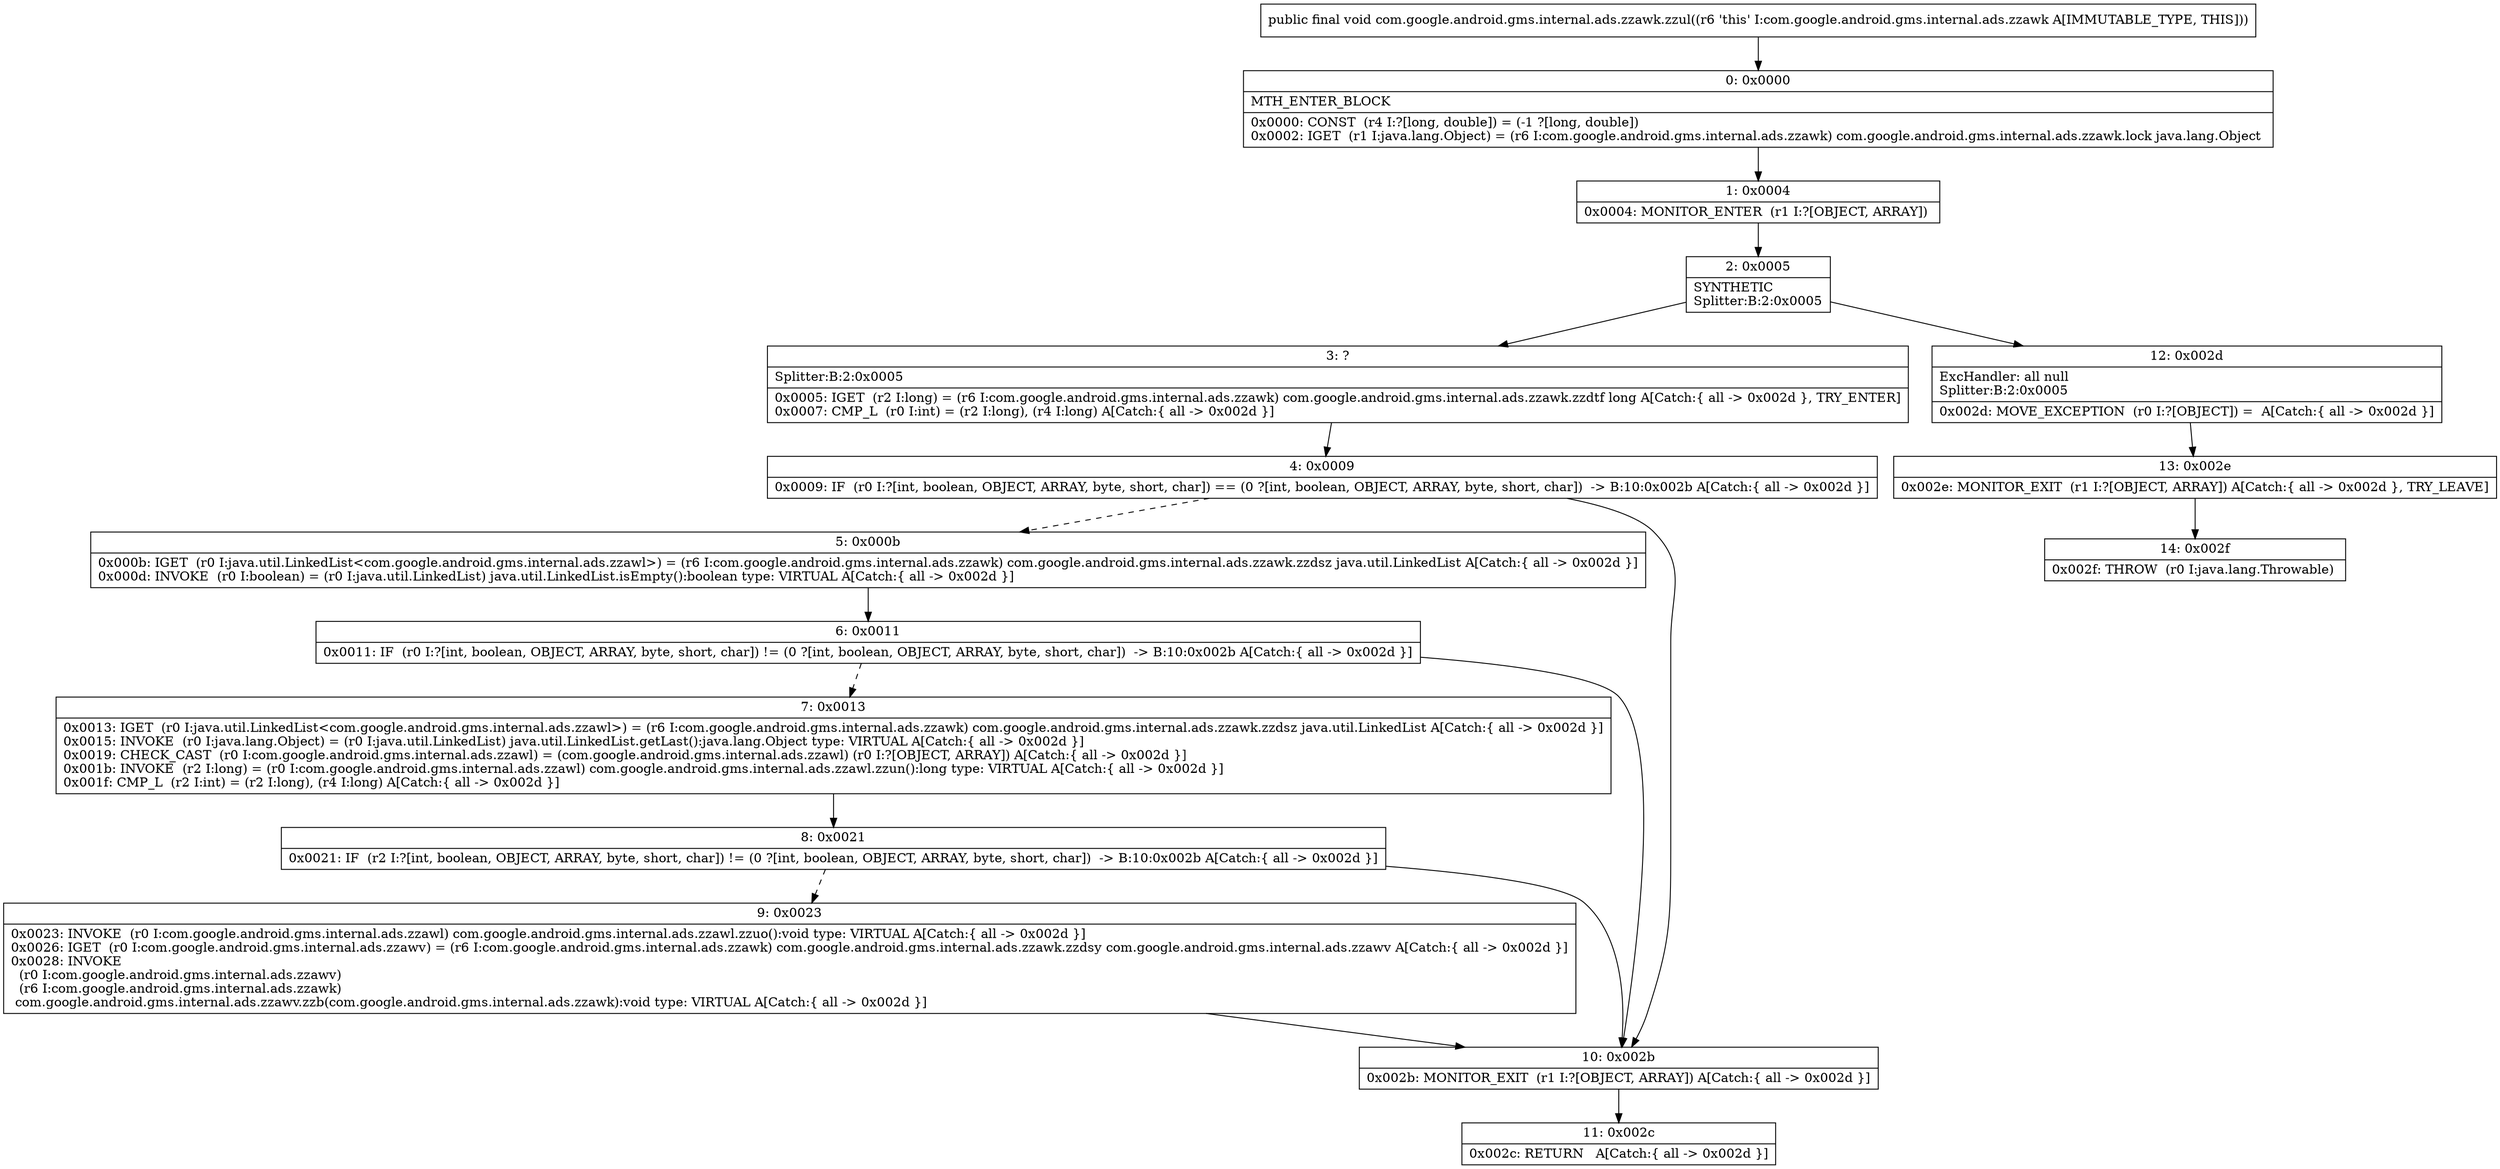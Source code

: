 digraph "CFG forcom.google.android.gms.internal.ads.zzawk.zzul()V" {
Node_0 [shape=record,label="{0\:\ 0x0000|MTH_ENTER_BLOCK\l|0x0000: CONST  (r4 I:?[long, double]) = (\-1 ?[long, double]) \l0x0002: IGET  (r1 I:java.lang.Object) = (r6 I:com.google.android.gms.internal.ads.zzawk) com.google.android.gms.internal.ads.zzawk.lock java.lang.Object \l}"];
Node_1 [shape=record,label="{1\:\ 0x0004|0x0004: MONITOR_ENTER  (r1 I:?[OBJECT, ARRAY]) \l}"];
Node_2 [shape=record,label="{2\:\ 0x0005|SYNTHETIC\lSplitter:B:2:0x0005\l}"];
Node_3 [shape=record,label="{3\:\ ?|Splitter:B:2:0x0005\l|0x0005: IGET  (r2 I:long) = (r6 I:com.google.android.gms.internal.ads.zzawk) com.google.android.gms.internal.ads.zzawk.zzdtf long A[Catch:\{ all \-\> 0x002d \}, TRY_ENTER]\l0x0007: CMP_L  (r0 I:int) = (r2 I:long), (r4 I:long) A[Catch:\{ all \-\> 0x002d \}]\l}"];
Node_4 [shape=record,label="{4\:\ 0x0009|0x0009: IF  (r0 I:?[int, boolean, OBJECT, ARRAY, byte, short, char]) == (0 ?[int, boolean, OBJECT, ARRAY, byte, short, char])  \-\> B:10:0x002b A[Catch:\{ all \-\> 0x002d \}]\l}"];
Node_5 [shape=record,label="{5\:\ 0x000b|0x000b: IGET  (r0 I:java.util.LinkedList\<com.google.android.gms.internal.ads.zzawl\>) = (r6 I:com.google.android.gms.internal.ads.zzawk) com.google.android.gms.internal.ads.zzawk.zzdsz java.util.LinkedList A[Catch:\{ all \-\> 0x002d \}]\l0x000d: INVOKE  (r0 I:boolean) = (r0 I:java.util.LinkedList) java.util.LinkedList.isEmpty():boolean type: VIRTUAL A[Catch:\{ all \-\> 0x002d \}]\l}"];
Node_6 [shape=record,label="{6\:\ 0x0011|0x0011: IF  (r0 I:?[int, boolean, OBJECT, ARRAY, byte, short, char]) != (0 ?[int, boolean, OBJECT, ARRAY, byte, short, char])  \-\> B:10:0x002b A[Catch:\{ all \-\> 0x002d \}]\l}"];
Node_7 [shape=record,label="{7\:\ 0x0013|0x0013: IGET  (r0 I:java.util.LinkedList\<com.google.android.gms.internal.ads.zzawl\>) = (r6 I:com.google.android.gms.internal.ads.zzawk) com.google.android.gms.internal.ads.zzawk.zzdsz java.util.LinkedList A[Catch:\{ all \-\> 0x002d \}]\l0x0015: INVOKE  (r0 I:java.lang.Object) = (r0 I:java.util.LinkedList) java.util.LinkedList.getLast():java.lang.Object type: VIRTUAL A[Catch:\{ all \-\> 0x002d \}]\l0x0019: CHECK_CAST  (r0 I:com.google.android.gms.internal.ads.zzawl) = (com.google.android.gms.internal.ads.zzawl) (r0 I:?[OBJECT, ARRAY]) A[Catch:\{ all \-\> 0x002d \}]\l0x001b: INVOKE  (r2 I:long) = (r0 I:com.google.android.gms.internal.ads.zzawl) com.google.android.gms.internal.ads.zzawl.zzun():long type: VIRTUAL A[Catch:\{ all \-\> 0x002d \}]\l0x001f: CMP_L  (r2 I:int) = (r2 I:long), (r4 I:long) A[Catch:\{ all \-\> 0x002d \}]\l}"];
Node_8 [shape=record,label="{8\:\ 0x0021|0x0021: IF  (r2 I:?[int, boolean, OBJECT, ARRAY, byte, short, char]) != (0 ?[int, boolean, OBJECT, ARRAY, byte, short, char])  \-\> B:10:0x002b A[Catch:\{ all \-\> 0x002d \}]\l}"];
Node_9 [shape=record,label="{9\:\ 0x0023|0x0023: INVOKE  (r0 I:com.google.android.gms.internal.ads.zzawl) com.google.android.gms.internal.ads.zzawl.zzuo():void type: VIRTUAL A[Catch:\{ all \-\> 0x002d \}]\l0x0026: IGET  (r0 I:com.google.android.gms.internal.ads.zzawv) = (r6 I:com.google.android.gms.internal.ads.zzawk) com.google.android.gms.internal.ads.zzawk.zzdsy com.google.android.gms.internal.ads.zzawv A[Catch:\{ all \-\> 0x002d \}]\l0x0028: INVOKE  \l  (r0 I:com.google.android.gms.internal.ads.zzawv)\l  (r6 I:com.google.android.gms.internal.ads.zzawk)\l com.google.android.gms.internal.ads.zzawv.zzb(com.google.android.gms.internal.ads.zzawk):void type: VIRTUAL A[Catch:\{ all \-\> 0x002d \}]\l}"];
Node_10 [shape=record,label="{10\:\ 0x002b|0x002b: MONITOR_EXIT  (r1 I:?[OBJECT, ARRAY]) A[Catch:\{ all \-\> 0x002d \}]\l}"];
Node_11 [shape=record,label="{11\:\ 0x002c|0x002c: RETURN   A[Catch:\{ all \-\> 0x002d \}]\l}"];
Node_12 [shape=record,label="{12\:\ 0x002d|ExcHandler: all null\lSplitter:B:2:0x0005\l|0x002d: MOVE_EXCEPTION  (r0 I:?[OBJECT]) =  A[Catch:\{ all \-\> 0x002d \}]\l}"];
Node_13 [shape=record,label="{13\:\ 0x002e|0x002e: MONITOR_EXIT  (r1 I:?[OBJECT, ARRAY]) A[Catch:\{ all \-\> 0x002d \}, TRY_LEAVE]\l}"];
Node_14 [shape=record,label="{14\:\ 0x002f|0x002f: THROW  (r0 I:java.lang.Throwable) \l}"];
MethodNode[shape=record,label="{public final void com.google.android.gms.internal.ads.zzawk.zzul((r6 'this' I:com.google.android.gms.internal.ads.zzawk A[IMMUTABLE_TYPE, THIS])) }"];
MethodNode -> Node_0;
Node_0 -> Node_1;
Node_1 -> Node_2;
Node_2 -> Node_3;
Node_2 -> Node_12;
Node_3 -> Node_4;
Node_4 -> Node_5[style=dashed];
Node_4 -> Node_10;
Node_5 -> Node_6;
Node_6 -> Node_7[style=dashed];
Node_6 -> Node_10;
Node_7 -> Node_8;
Node_8 -> Node_9[style=dashed];
Node_8 -> Node_10;
Node_9 -> Node_10;
Node_10 -> Node_11;
Node_12 -> Node_13;
Node_13 -> Node_14;
}


